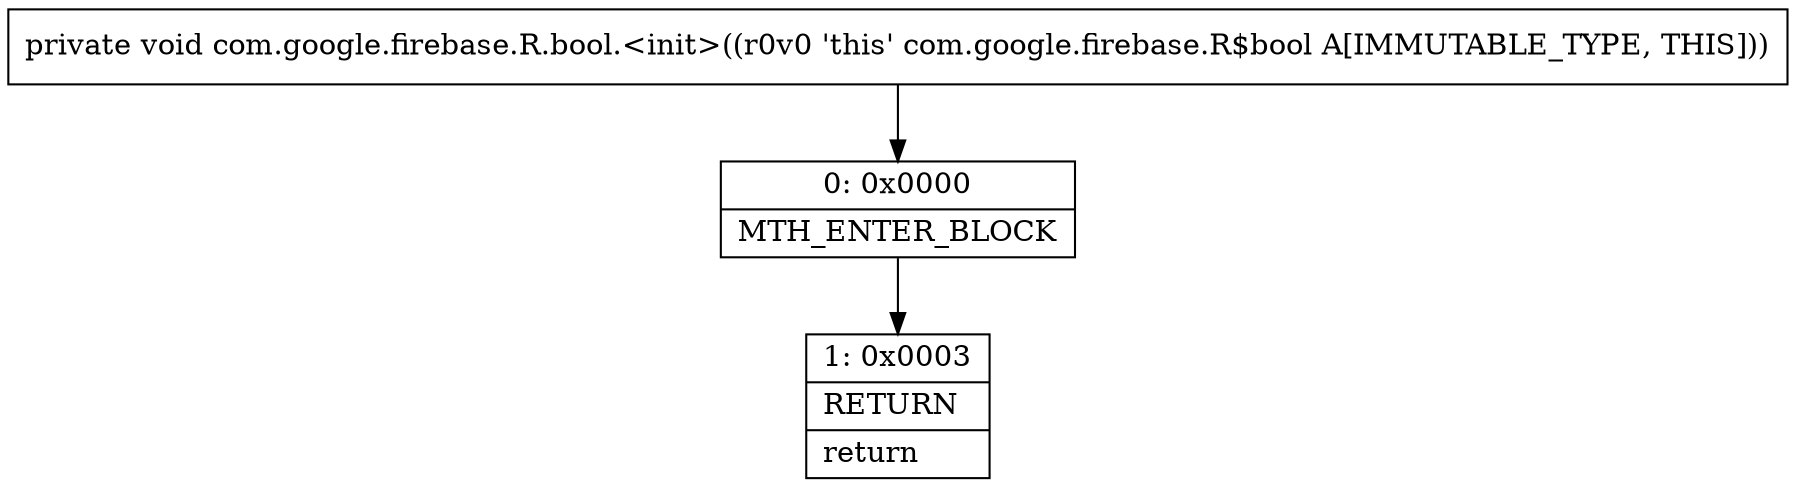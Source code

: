 digraph "CFG forcom.google.firebase.R.bool.\<init\>()V" {
Node_0 [shape=record,label="{0\:\ 0x0000|MTH_ENTER_BLOCK\l}"];
Node_1 [shape=record,label="{1\:\ 0x0003|RETURN\l|return\l}"];
MethodNode[shape=record,label="{private void com.google.firebase.R.bool.\<init\>((r0v0 'this' com.google.firebase.R$bool A[IMMUTABLE_TYPE, THIS])) }"];
MethodNode -> Node_0;
Node_0 -> Node_1;
}

